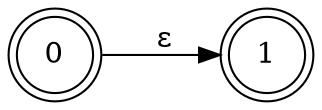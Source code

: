 //Number of Nodes: 2
digraph G {
	nodesep=1;
	ranksep=0.6;
	rankdir=LR;
	0 -> 1 [styel=bold,label=" ε"];
	0:body[shape=doublecircle, width=0.4];
	1:body[shape=doublecircle, width=0.4];
}
